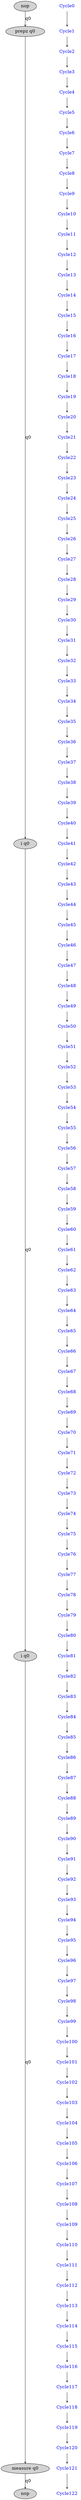 digraph {
graph [ rankdir=TD; ]; // or rankdir=LR
edge [fontsize=16, arrowhead=vee, arrowsize=0.5];
"5" [label=" nop " fontcolor=black, style=filled, fontsize=16];
"4" [label=" measure q0 " fontcolor=black, style=filled, fontsize=16];
"3" [label=" i q0 " fontcolor=black, style=filled, fontsize=16];
"2" [label=" i q0 " fontcolor=black, style=filled, fontsize=16];
"1" [label=" prepz q0 " fontcolor=black, style=filled, fontsize=16];
"0" [label=" nop " fontcolor=black, style=filled, fontsize=16];
{
node [shape=plaintext, fontsize=16, fontcolor=blue]; 
Cycle0 -> Cycle1 -> Cycle2 -> Cycle3 -> Cycle4 -> Cycle5 -> Cycle6 -> Cycle7 -> Cycle8 -> Cycle9 -> Cycle10 -> Cycle11 -> Cycle12 -> Cycle13 -> Cycle14 -> Cycle15 -> Cycle16 -> Cycle17 -> Cycle18 -> Cycle19 -> Cycle20 -> Cycle21 -> Cycle22 -> Cycle23 -> Cycle24 -> Cycle25 -> Cycle26 -> Cycle27 -> Cycle28 -> Cycle29 -> Cycle30 -> Cycle31 -> Cycle32 -> Cycle33 -> Cycle34 -> Cycle35 -> Cycle36 -> Cycle37 -> Cycle38 -> Cycle39 -> Cycle40 -> Cycle41 -> Cycle42 -> Cycle43 -> Cycle44 -> Cycle45 -> Cycle46 -> Cycle47 -> Cycle48 -> Cycle49 -> Cycle50 -> Cycle51 -> Cycle52 -> Cycle53 -> Cycle54 -> Cycle55 -> Cycle56 -> Cycle57 -> Cycle58 -> Cycle59 -> Cycle60 -> Cycle61 -> Cycle62 -> Cycle63 -> Cycle64 -> Cycle65 -> Cycle66 -> Cycle67 -> Cycle68 -> Cycle69 -> Cycle70 -> Cycle71 -> Cycle72 -> Cycle73 -> Cycle74 -> Cycle75 -> Cycle76 -> Cycle77 -> Cycle78 -> Cycle79 -> Cycle80 -> Cycle81 -> Cycle82 -> Cycle83 -> Cycle84 -> Cycle85 -> Cycle86 -> Cycle87 -> Cycle88 -> Cycle89 -> Cycle90 -> Cycle91 -> Cycle92 -> Cycle93 -> Cycle94 -> Cycle95 -> Cycle96 -> Cycle97 -> Cycle98 -> Cycle99 -> Cycle100 -> Cycle101 -> Cycle102 -> Cycle103 -> Cycle104 -> Cycle105 -> Cycle106 -> Cycle107 -> Cycle108 -> Cycle109 -> Cycle110 -> Cycle111 -> Cycle112 -> Cycle113 -> Cycle114 -> Cycle115 -> Cycle116 -> Cycle117 -> Cycle118 -> Cycle119 -> Cycle120 -> Cycle121 -> Cycle122;
}
{ rank=same; Cycle0; 0; }
{ rank=same; Cycle1; 1; }
{ rank=same; Cycle41; 2; }
{ rank=same; Cycle81; 3; }
{ rank=same; Cycle121; 4; }
{ rank=same; Cycle122; 5; }
"4"->"5"[ label="q0"  color=black ]
"3"->"4"[ label="q0"  color=black ]
"2"->"3"[ label="q0"  color=black ]
"1"->"2"[ label="q0"  color=black ]
"0"->"1"[ label="q0"  color=black ]
}

